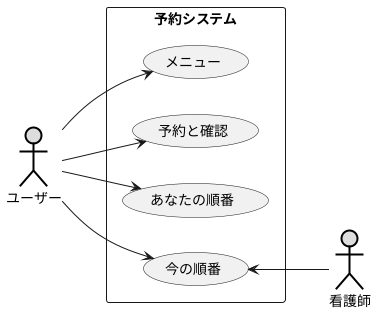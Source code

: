 @startuml 診察予約
left to right direction
actor ユーザー #DDDDDD;line:black;line.bold;
actor 看護師 #DDDDDD;line:black;line.bold;

rectangle 予約システム {
  usecase (メニュー)
  usecase (予約と確認)
  usecase (あなたの順番)
  usecase (今の順番)
  ユーザー --> (メニュー)
  ユーザー --> (予約と確認)
  ユーザー --> (あなたの順番)
  ユーザー --> (今の順番)
  (今の順番) <-- 看護師

}

@enduml
